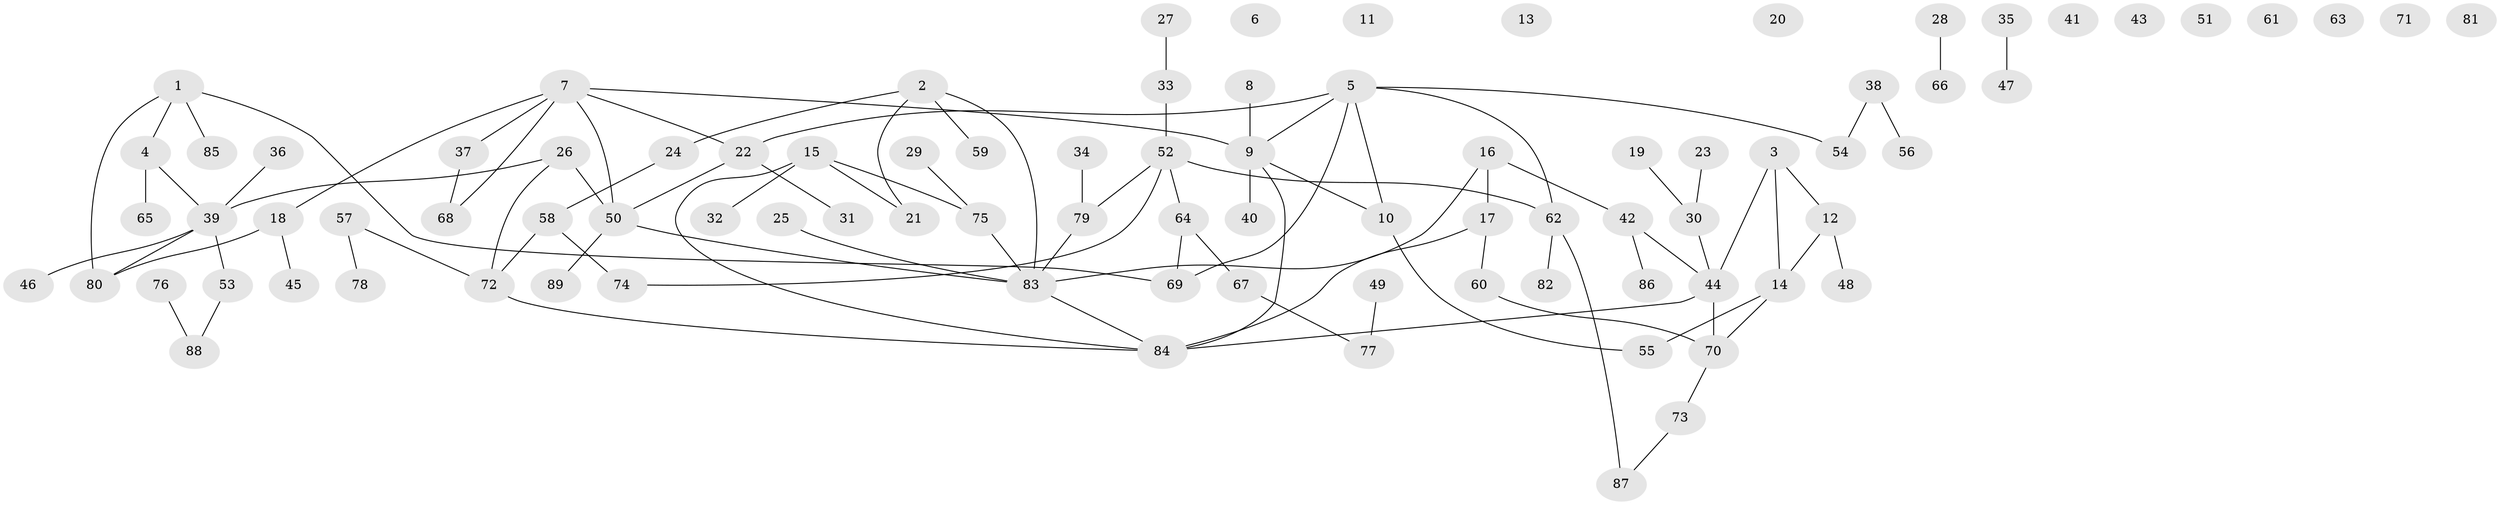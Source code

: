 // coarse degree distribution, {1: 0.375, 5: 0.08333333333333333, 4: 0.20833333333333334, 3: 0.16666666666666666, 6: 0.08333333333333333, 2: 0.041666666666666664, 7: 0.041666666666666664}
// Generated by graph-tools (version 1.1) at 2025/35/03/04/25 23:35:53]
// undirected, 89 vertices, 97 edges
graph export_dot {
  node [color=gray90,style=filled];
  1;
  2;
  3;
  4;
  5;
  6;
  7;
  8;
  9;
  10;
  11;
  12;
  13;
  14;
  15;
  16;
  17;
  18;
  19;
  20;
  21;
  22;
  23;
  24;
  25;
  26;
  27;
  28;
  29;
  30;
  31;
  32;
  33;
  34;
  35;
  36;
  37;
  38;
  39;
  40;
  41;
  42;
  43;
  44;
  45;
  46;
  47;
  48;
  49;
  50;
  51;
  52;
  53;
  54;
  55;
  56;
  57;
  58;
  59;
  60;
  61;
  62;
  63;
  64;
  65;
  66;
  67;
  68;
  69;
  70;
  71;
  72;
  73;
  74;
  75;
  76;
  77;
  78;
  79;
  80;
  81;
  82;
  83;
  84;
  85;
  86;
  87;
  88;
  89;
  1 -- 4;
  1 -- 69;
  1 -- 80;
  1 -- 85;
  2 -- 21;
  2 -- 24;
  2 -- 59;
  2 -- 83;
  3 -- 12;
  3 -- 14;
  3 -- 44;
  4 -- 39;
  4 -- 65;
  5 -- 9;
  5 -- 10;
  5 -- 22;
  5 -- 54;
  5 -- 62;
  5 -- 69;
  7 -- 9;
  7 -- 18;
  7 -- 22;
  7 -- 37;
  7 -- 50;
  7 -- 68;
  8 -- 9;
  9 -- 10;
  9 -- 40;
  9 -- 84;
  10 -- 55;
  12 -- 14;
  12 -- 48;
  14 -- 55;
  14 -- 70;
  15 -- 21;
  15 -- 32;
  15 -- 75;
  15 -- 84;
  16 -- 17;
  16 -- 42;
  16 -- 83;
  17 -- 60;
  17 -- 84;
  18 -- 45;
  18 -- 80;
  19 -- 30;
  22 -- 31;
  22 -- 50;
  23 -- 30;
  24 -- 58;
  25 -- 83;
  26 -- 39;
  26 -- 50;
  26 -- 72;
  27 -- 33;
  28 -- 66;
  29 -- 75;
  30 -- 44;
  33 -- 52;
  34 -- 79;
  35 -- 47;
  36 -- 39;
  37 -- 68;
  38 -- 54;
  38 -- 56;
  39 -- 46;
  39 -- 53;
  39 -- 80;
  42 -- 44;
  42 -- 86;
  44 -- 70;
  44 -- 84;
  49 -- 77;
  50 -- 83;
  50 -- 89;
  52 -- 62;
  52 -- 64;
  52 -- 74;
  52 -- 79;
  53 -- 88;
  57 -- 72;
  57 -- 78;
  58 -- 72;
  58 -- 74;
  60 -- 70;
  62 -- 82;
  62 -- 87;
  64 -- 67;
  64 -- 69;
  67 -- 77;
  70 -- 73;
  72 -- 84;
  73 -- 87;
  75 -- 83;
  76 -- 88;
  79 -- 83;
  83 -- 84;
}
